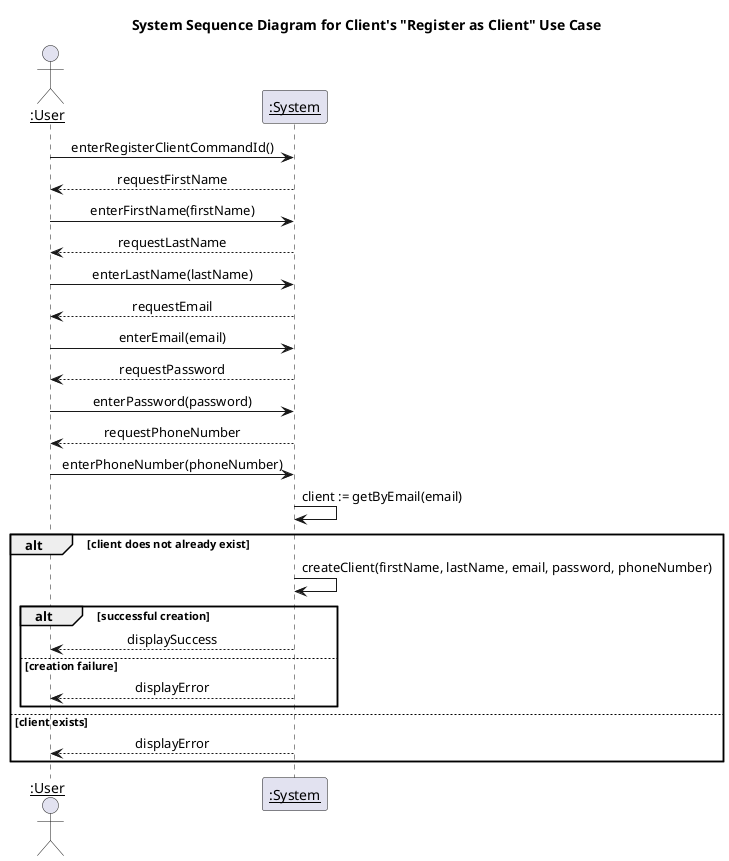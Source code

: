 @startuml System Sequence Diagram for Client's "Register as Client" Use Case
title System Sequence Diagram for Client's "Register as Client" Use Case
skinparam sequenceMessageAlign center 

actor "<u>:User" as user
participant "<u>:System" as system

user -> system : enterRegisterClientCommandId()
system --> user : requestFirstName
user -> system : enterFirstName(firstName)
system --> user : requestLastName
user -> system : enterLastName(lastName)
system --> user : requestEmail
user -> system : enterEmail(email)
system --> user : requestPassword
user -> system : enterPassword(password)
system --> user : requestPhoneNumber
user -> system : enterPhoneNumber(phoneNumber)
system -> system : client := getByEmail(email)
alt client does not already exist
    system -> system : createClient(firstName, lastName, email, password, phoneNumber)
    alt successful creation
        system --> user : displaySuccess
    else creation failure
        system --> user : displayError
    end
else client exists
    system --> user : displayError
end

@enduml